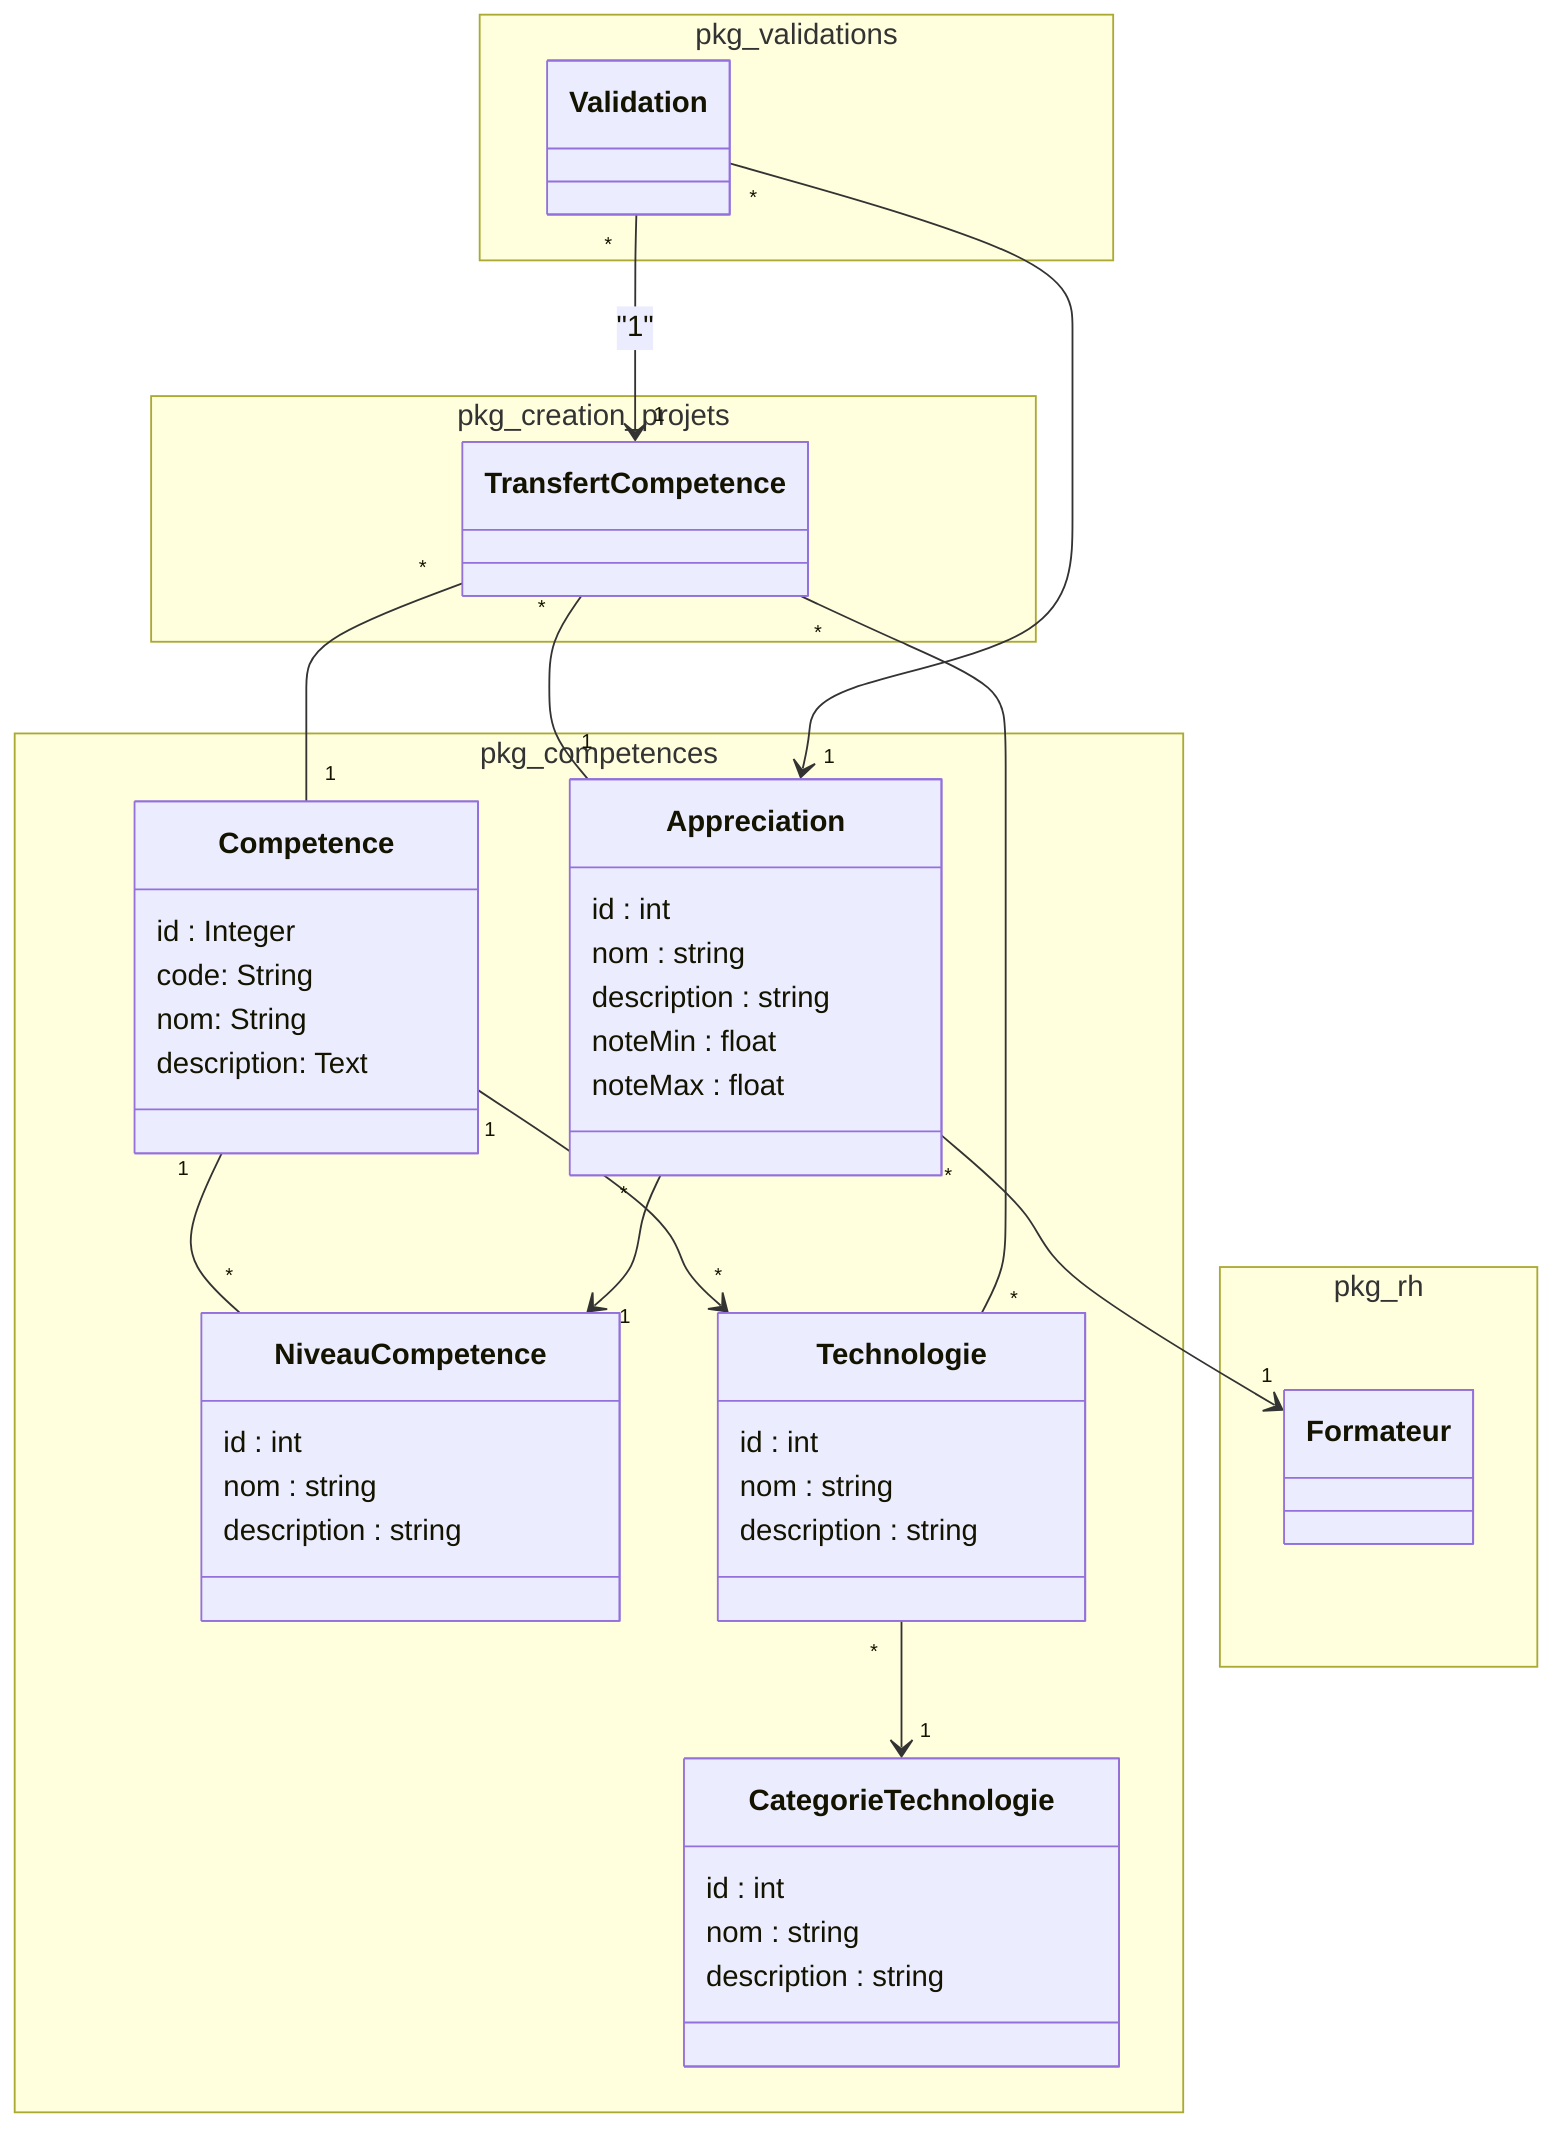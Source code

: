 classDiagram

namespace pkg_competences {
  class Competence 
  %% Description d'un niveau de compétence
  class NiveauCompetence 
  class Technologie 
  class CategorieTechnologie 
  class Appreciation
}

Competence "1" -- "*" NiveauCompetence
Competence "1" --> "*" Technologie 
Technologie "*" --> "1" CategorieTechnologie
Appreciation "*" --> "1" NiveauCompetence
Appreciation "*" --> "1" Formateur

%% Relations avec les packages
TransfertCompetence "*" -- "1" Competence 
TransfertCompetence "*" -- "*" Technologie
TransfertCompetence "*" -- "1" Appreciation
Validation "*" --> "1" Appreciation

namespace pkg_rh {
  class Formateur 
}
namespace pkg_creation_projets {
  class TransfertCompetence
}
namespace pkg_validations {
class Validation 
}
Validation "*" --> "1" TransfertCompetence : "1"

class Competence {
  id : Integer
  code: String
  nom: String
  description: Text
}
class NiveauCompetence {
  id : int
  nom : string
  description : string
}
class Technologie {
  id : int
  nom : string
  description : string
}

class CategorieTechnologie {
  id : int
  nom : string
  description : string
}

class Appreciation{
  id : int
  nom : string
  description : string
  noteMin : float
  noteMax : float
}